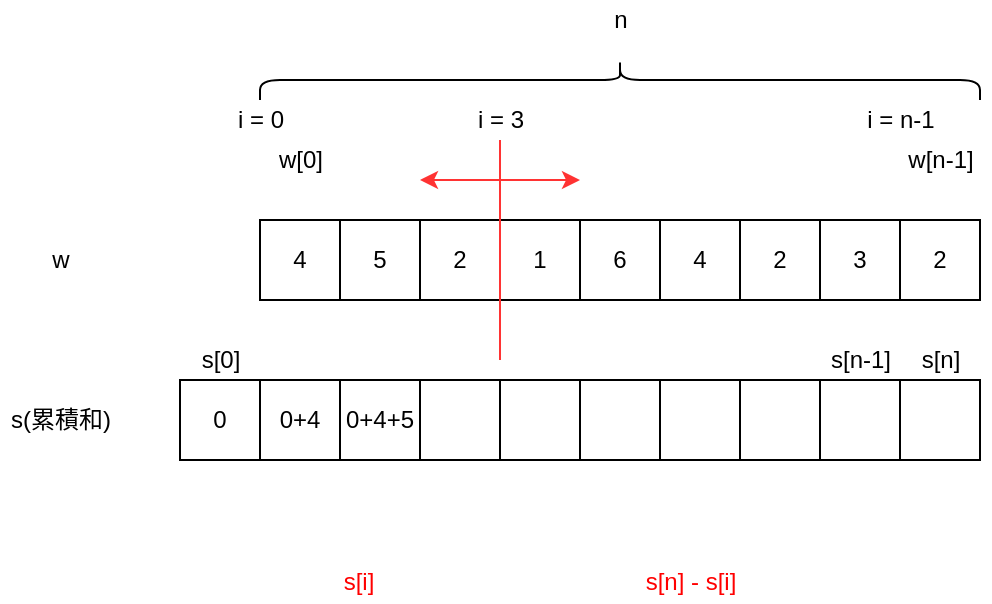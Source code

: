 <mxfile version="13.1.3">
    <diagram name="B" id="7wjFQVrjKo_N2x9DF-Ni">
        <mxGraphModel dx="973" dy="312" grid="1" gridSize="10" guides="1" tooltips="1" connect="1" arrows="1" fold="1" page="1" pageScale="1" pageWidth="827" pageHeight="1169" math="0" shadow="0">
            <root>
                <mxCell id="auqlSFN50E8ZhjRSyr_w-0"/>
                <mxCell id="auqlSFN50E8ZhjRSyr_w-1" parent="auqlSFN50E8ZhjRSyr_w-0"/>
                <mxCell id="auqlSFN50E8ZhjRSyr_w-2" value="4" style="whiteSpace=wrap;html=1;aspect=fixed;" parent="auqlSFN50E8ZhjRSyr_w-1" vertex="1">
                    <mxGeometry x="240" y="280" width="40" height="40" as="geometry"/>
                </mxCell>
                <mxCell id="auqlSFN50E8ZhjRSyr_w-3" value="5" style="whiteSpace=wrap;html=1;aspect=fixed;" parent="auqlSFN50E8ZhjRSyr_w-1" vertex="1">
                    <mxGeometry x="280" y="280" width="40" height="40" as="geometry"/>
                </mxCell>
                <mxCell id="auqlSFN50E8ZhjRSyr_w-4" value="2" style="whiteSpace=wrap;html=1;aspect=fixed;" parent="auqlSFN50E8ZhjRSyr_w-1" vertex="1">
                    <mxGeometry x="320" y="280" width="40" height="40" as="geometry"/>
                </mxCell>
                <mxCell id="auqlSFN50E8ZhjRSyr_w-5" value="1" style="whiteSpace=wrap;html=1;aspect=fixed;" parent="auqlSFN50E8ZhjRSyr_w-1" vertex="1">
                    <mxGeometry x="360" y="280" width="40" height="40" as="geometry"/>
                </mxCell>
                <mxCell id="auqlSFN50E8ZhjRSyr_w-6" value="6" style="whiteSpace=wrap;html=1;aspect=fixed;" parent="auqlSFN50E8ZhjRSyr_w-1" vertex="1">
                    <mxGeometry x="400" y="280" width="40" height="40" as="geometry"/>
                </mxCell>
                <mxCell id="auqlSFN50E8ZhjRSyr_w-7" value="4" style="whiteSpace=wrap;html=1;aspect=fixed;" parent="auqlSFN50E8ZhjRSyr_w-1" vertex="1">
                    <mxGeometry x="440" y="280" width="40" height="40" as="geometry"/>
                </mxCell>
                <mxCell id="auqlSFN50E8ZhjRSyr_w-8" value="2" style="whiteSpace=wrap;html=1;aspect=fixed;" parent="auqlSFN50E8ZhjRSyr_w-1" vertex="1">
                    <mxGeometry x="480" y="280" width="40" height="40" as="geometry"/>
                </mxCell>
                <mxCell id="auqlSFN50E8ZhjRSyr_w-9" value="3" style="whiteSpace=wrap;html=1;aspect=fixed;" parent="auqlSFN50E8ZhjRSyr_w-1" vertex="1">
                    <mxGeometry x="520" y="280" width="40" height="40" as="geometry"/>
                </mxCell>
                <mxCell id="auqlSFN50E8ZhjRSyr_w-10" value="2" style="whiteSpace=wrap;html=1;aspect=fixed;" parent="auqlSFN50E8ZhjRSyr_w-1" vertex="1">
                    <mxGeometry x="560" y="280" width="40" height="40" as="geometry"/>
                </mxCell>
                <mxCell id="auqlSFN50E8ZhjRSyr_w-14" value="0+4" style="whiteSpace=wrap;html=1;aspect=fixed;" parent="auqlSFN50E8ZhjRSyr_w-1" vertex="1">
                    <mxGeometry x="240" y="360" width="40" height="40" as="geometry"/>
                </mxCell>
                <mxCell id="auqlSFN50E8ZhjRSyr_w-15" value="0+4+5" style="whiteSpace=wrap;html=1;aspect=fixed;" parent="auqlSFN50E8ZhjRSyr_w-1" vertex="1">
                    <mxGeometry x="280" y="360" width="40" height="40" as="geometry"/>
                </mxCell>
                <mxCell id="auqlSFN50E8ZhjRSyr_w-16" value="" style="whiteSpace=wrap;html=1;aspect=fixed;" parent="auqlSFN50E8ZhjRSyr_w-1" vertex="1">
                    <mxGeometry x="320" y="360" width="40" height="40" as="geometry"/>
                </mxCell>
                <mxCell id="auqlSFN50E8ZhjRSyr_w-17" value="" style="whiteSpace=wrap;html=1;aspect=fixed;" parent="auqlSFN50E8ZhjRSyr_w-1" vertex="1">
                    <mxGeometry x="360" y="360" width="40" height="40" as="geometry"/>
                </mxCell>
                <mxCell id="auqlSFN50E8ZhjRSyr_w-18" value="" style="whiteSpace=wrap;html=1;aspect=fixed;" parent="auqlSFN50E8ZhjRSyr_w-1" vertex="1">
                    <mxGeometry x="400" y="360" width="40" height="40" as="geometry"/>
                </mxCell>
                <mxCell id="auqlSFN50E8ZhjRSyr_w-19" value="" style="whiteSpace=wrap;html=1;aspect=fixed;" parent="auqlSFN50E8ZhjRSyr_w-1" vertex="1">
                    <mxGeometry x="440" y="360" width="40" height="40" as="geometry"/>
                </mxCell>
                <mxCell id="auqlSFN50E8ZhjRSyr_w-20" value="" style="whiteSpace=wrap;html=1;aspect=fixed;" parent="auqlSFN50E8ZhjRSyr_w-1" vertex="1">
                    <mxGeometry x="480" y="360" width="40" height="40" as="geometry"/>
                </mxCell>
                <mxCell id="auqlSFN50E8ZhjRSyr_w-21" value="" style="whiteSpace=wrap;html=1;aspect=fixed;" parent="auqlSFN50E8ZhjRSyr_w-1" vertex="1">
                    <mxGeometry x="520" y="360" width="40" height="40" as="geometry"/>
                </mxCell>
                <mxCell id="auqlSFN50E8ZhjRSyr_w-23" value="0" style="whiteSpace=wrap;html=1;aspect=fixed;" parent="auqlSFN50E8ZhjRSyr_w-1" vertex="1">
                    <mxGeometry x="200" y="360" width="40" height="40" as="geometry"/>
                </mxCell>
                <mxCell id="auqlSFN50E8ZhjRSyr_w-24" value="w" style="text;html=1;align=center;verticalAlign=middle;resizable=0;points=[];autosize=1;" parent="auqlSFN50E8ZhjRSyr_w-1" vertex="1">
                    <mxGeometry x="130" y="290" width="20" height="20" as="geometry"/>
                </mxCell>
                <mxCell id="auqlSFN50E8ZhjRSyr_w-25" value="s(累積和)" style="text;html=1;align=center;verticalAlign=middle;resizable=0;points=[];autosize=1;" parent="auqlSFN50E8ZhjRSyr_w-1" vertex="1">
                    <mxGeometry x="110" y="370" width="60" height="20" as="geometry"/>
                </mxCell>
                <mxCell id="9oDiLlCmajLW-8KcAxTa-0" value="" style="endArrow=none;html=1;strokeColor=#FF3333;" edge="1" parent="auqlSFN50E8ZhjRSyr_w-1">
                    <mxGeometry width="50" height="50" relative="1" as="geometry">
                        <mxPoint x="360" y="350" as="sourcePoint"/>
                        <mxPoint x="360" y="240" as="targetPoint"/>
                    </mxGeometry>
                </mxCell>
                <mxCell id="9oDiLlCmajLW-8KcAxTa-1" value="" style="endArrow=classic;startArrow=classic;html=1;strokeColor=#FF3333;" edge="1" parent="auqlSFN50E8ZhjRSyr_w-1">
                    <mxGeometry width="50" height="50" relative="1" as="geometry">
                        <mxPoint x="320" y="260" as="sourcePoint"/>
                        <mxPoint x="400" y="260" as="targetPoint"/>
                    </mxGeometry>
                </mxCell>
                <mxCell id="9oDiLlCmajLW-8KcAxTa-3" value="" style="shape=curlyBracket;whiteSpace=wrap;html=1;rounded=1;rotation=90;" vertex="1" parent="auqlSFN50E8ZhjRSyr_w-1">
                    <mxGeometry x="410" y="30" width="20" height="360" as="geometry"/>
                </mxCell>
                <mxCell id="9oDiLlCmajLW-8KcAxTa-4" value="n" style="text;html=1;align=center;verticalAlign=middle;resizable=0;points=[];autosize=1;" vertex="1" parent="auqlSFN50E8ZhjRSyr_w-1">
                    <mxGeometry x="410" y="170" width="20" height="20" as="geometry"/>
                </mxCell>
                <mxCell id="9oDiLlCmajLW-8KcAxTa-5" value="w[n-1]" style="text;html=1;align=center;verticalAlign=middle;resizable=0;points=[];autosize=1;" vertex="1" parent="auqlSFN50E8ZhjRSyr_w-1">
                    <mxGeometry x="555" y="240" width="50" height="20" as="geometry"/>
                </mxCell>
                <mxCell id="9oDiLlCmajLW-8KcAxTa-6" value="w[0]" style="text;html=1;align=center;verticalAlign=middle;resizable=0;points=[];autosize=1;" vertex="1" parent="auqlSFN50E8ZhjRSyr_w-1">
                    <mxGeometry x="240" y="240" width="40" height="20" as="geometry"/>
                </mxCell>
                <mxCell id="9oDiLlCmajLW-8KcAxTa-7" value="" style="whiteSpace=wrap;html=1;aspect=fixed;" vertex="1" parent="auqlSFN50E8ZhjRSyr_w-1">
                    <mxGeometry x="560" y="360" width="40" height="40" as="geometry"/>
                </mxCell>
                <mxCell id="9oDiLlCmajLW-8KcAxTa-8" value="s[n]" style="text;html=1;align=center;verticalAlign=middle;resizable=0;points=[];autosize=1;" vertex="1" parent="auqlSFN50E8ZhjRSyr_w-1">
                    <mxGeometry x="565" y="340" width="30" height="20" as="geometry"/>
                </mxCell>
                <mxCell id="9oDiLlCmajLW-8KcAxTa-9" value="s[n-1]" style="text;html=1;align=center;verticalAlign=middle;resizable=0;points=[];autosize=1;" vertex="1" parent="auqlSFN50E8ZhjRSyr_w-1">
                    <mxGeometry x="515" y="340" width="50" height="20" as="geometry"/>
                </mxCell>
                <mxCell id="9oDiLlCmajLW-8KcAxTa-10" value="s[0]" style="text;html=1;align=center;verticalAlign=middle;resizable=0;points=[];autosize=1;" vertex="1" parent="auqlSFN50E8ZhjRSyr_w-1">
                    <mxGeometry x="205" y="340" width="30" height="20" as="geometry"/>
                </mxCell>
                <mxCell id="9oDiLlCmajLW-8KcAxTa-11" value="&lt;font color=&quot;#ff0000&quot;&gt;s[i]&lt;/font&gt;" style="text;html=1;align=center;verticalAlign=middle;resizable=0;points=[];autosize=1;" vertex="1" parent="auqlSFN50E8ZhjRSyr_w-1">
                    <mxGeometry x="274" y="451" width="30" height="20" as="geometry"/>
                </mxCell>
                <mxCell id="9oDiLlCmajLW-8KcAxTa-12" value="i = 3" style="text;html=1;align=center;verticalAlign=middle;resizable=0;points=[];autosize=1;" vertex="1" parent="auqlSFN50E8ZhjRSyr_w-1">
                    <mxGeometry x="340" y="220" width="40" height="20" as="geometry"/>
                </mxCell>
                <mxCell id="9oDiLlCmajLW-8KcAxTa-13" value="i = 0" style="text;html=1;align=center;verticalAlign=middle;resizable=0;points=[];autosize=1;" vertex="1" parent="auqlSFN50E8ZhjRSyr_w-1">
                    <mxGeometry x="220" y="220" width="40" height="20" as="geometry"/>
                </mxCell>
                <mxCell id="9oDiLlCmajLW-8KcAxTa-14" value="i = n-1" style="text;html=1;align=center;verticalAlign=middle;resizable=0;points=[];autosize=1;" vertex="1" parent="auqlSFN50E8ZhjRSyr_w-1">
                    <mxGeometry x="535" y="220" width="50" height="20" as="geometry"/>
                </mxCell>
                <mxCell id="9oDiLlCmajLW-8KcAxTa-15" value="&lt;font color=&quot;#ff0000&quot;&gt;s[n] - s[i]&lt;/font&gt;" style="text;html=1;align=center;verticalAlign=middle;resizable=0;points=[];autosize=1;" vertex="1" parent="auqlSFN50E8ZhjRSyr_w-1">
                    <mxGeometry x="425" y="451" width="60" height="20" as="geometry"/>
                </mxCell>
            </root>
        </mxGraphModel>
    </diagram>
</mxfile>